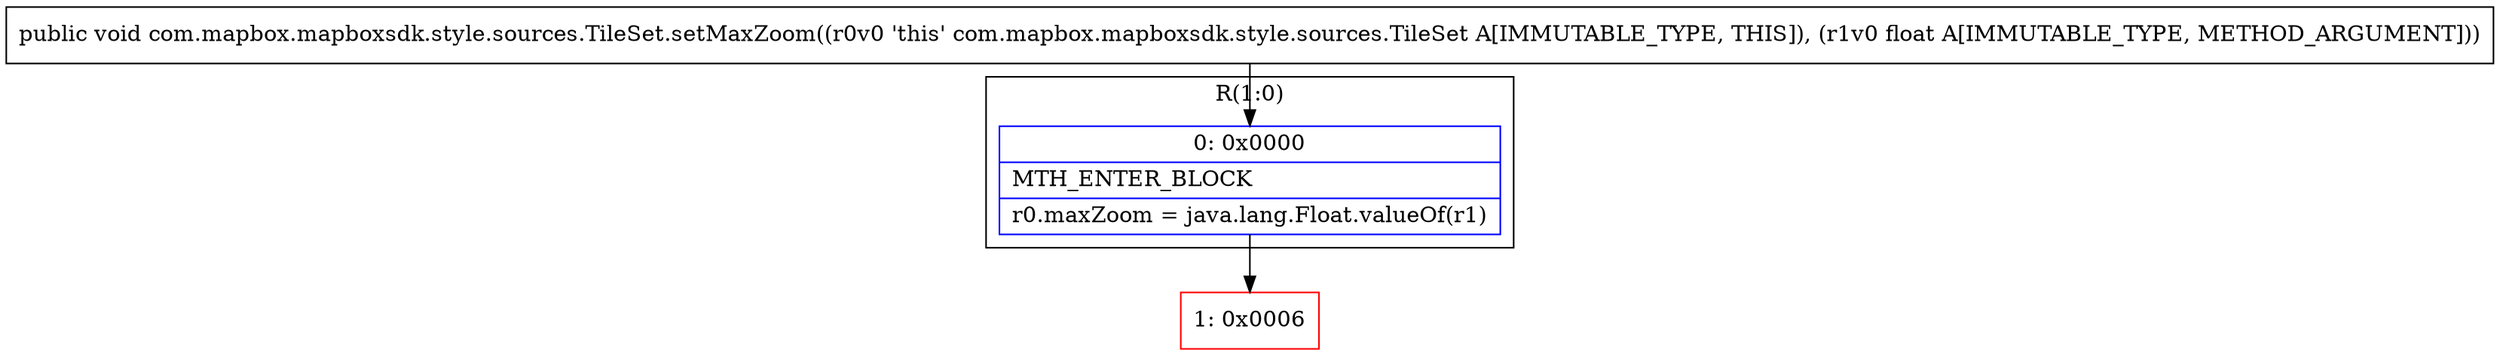 digraph "CFG forcom.mapbox.mapboxsdk.style.sources.TileSet.setMaxZoom(F)V" {
subgraph cluster_Region_1253500438 {
label = "R(1:0)";
node [shape=record,color=blue];
Node_0 [shape=record,label="{0\:\ 0x0000|MTH_ENTER_BLOCK\l|r0.maxZoom = java.lang.Float.valueOf(r1)\l}"];
}
Node_1 [shape=record,color=red,label="{1\:\ 0x0006}"];
MethodNode[shape=record,label="{public void com.mapbox.mapboxsdk.style.sources.TileSet.setMaxZoom((r0v0 'this' com.mapbox.mapboxsdk.style.sources.TileSet A[IMMUTABLE_TYPE, THIS]), (r1v0 float A[IMMUTABLE_TYPE, METHOD_ARGUMENT])) }"];
MethodNode -> Node_0;
Node_0 -> Node_1;
}

